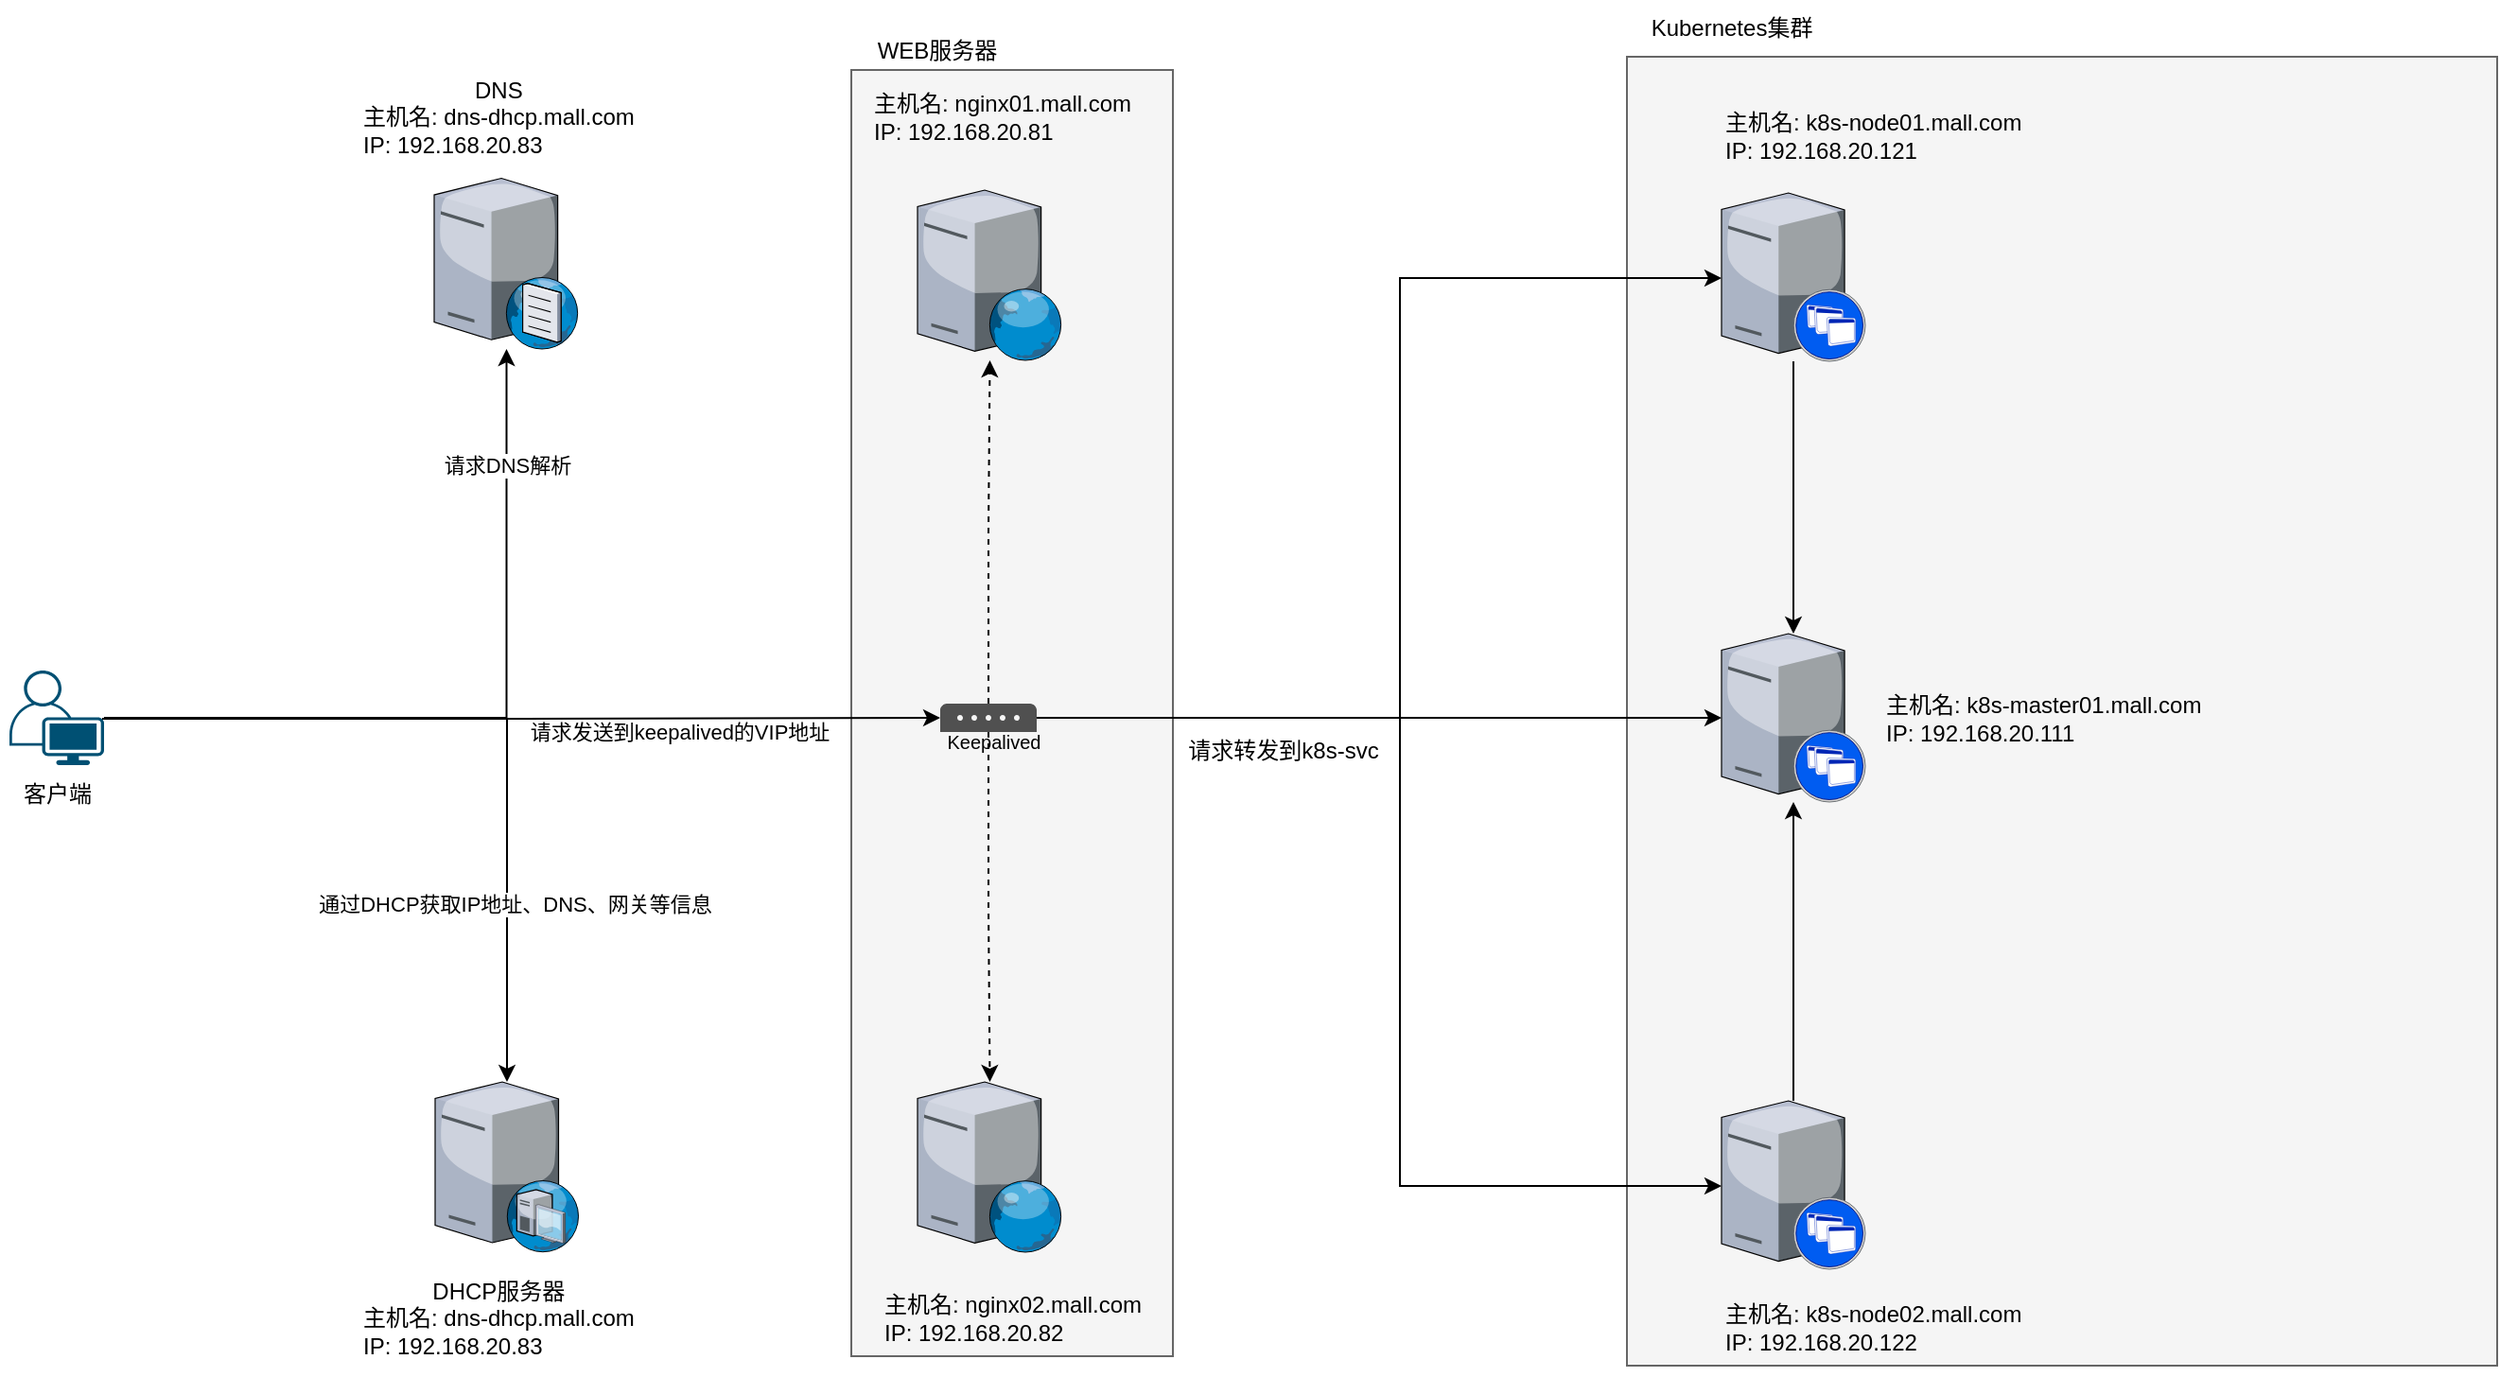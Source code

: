 <mxfile version="26.2.9">
  <diagram name="第 1 页" id="hsgv7myzvoSu3sDjRQEK">
    <mxGraphModel dx="1692" dy="1147" grid="1" gridSize="10" guides="1" tooltips="1" connect="1" arrows="1" fold="1" page="1" pageScale="1" pageWidth="827" pageHeight="1169" math="0" shadow="0">
      <root>
        <mxCell id="0" />
        <mxCell id="1" parent="0" />
        <mxCell id="jp0kO5IZLnnAff3FtfDi-16" value="" style="group" vertex="1" connectable="0" parent="1">
          <mxGeometry x="40" y="522.5" width="60" height="80" as="geometry" />
        </mxCell>
        <mxCell id="jp0kO5IZLnnAff3FtfDi-14" value="" style="points=[[0.35,0,0],[0.98,0.51,0],[1,0.71,0],[0.67,1,0],[0,0.795,0],[0,0.65,0]];verticalLabelPosition=bottom;sketch=0;html=1;verticalAlign=top;aspect=fixed;align=center;pointerEvents=1;shape=mxgraph.cisco19.user;fillColor=#005073;strokeColor=none;" vertex="1" parent="jp0kO5IZLnnAff3FtfDi-16">
          <mxGeometry x="5" width="50" height="50" as="geometry" />
        </mxCell>
        <mxCell id="jp0kO5IZLnnAff3FtfDi-15" value="客户端" style="text;html=1;align=center;verticalAlign=middle;resizable=0;points=[];autosize=1;strokeColor=none;fillColor=none;" vertex="1" parent="jp0kO5IZLnnAff3FtfDi-16">
          <mxGeometry y="50" width="60" height="30" as="geometry" />
        </mxCell>
        <mxCell id="jp0kO5IZLnnAff3FtfDi-34" style="edgeStyle=orthogonalEdgeStyle;rounded=0;orthogonalLoop=1;jettySize=auto;html=1;" edge="1" parent="1" source="jp0kO5IZLnnAff3FtfDi-14" target="jp0kO5IZLnnAff3FtfDi-39">
          <mxGeometry relative="1" as="geometry">
            <mxPoint x="301.692" y="390.032" as="targetPoint" />
          </mxGeometry>
        </mxCell>
        <mxCell id="jp0kO5IZLnnAff3FtfDi-43" value="请求DNS解析" style="edgeLabel;html=1;align=center;verticalAlign=middle;resizable=0;points=[];" vertex="1" connectable="0" parent="jp0kO5IZLnnAff3FtfDi-34">
          <mxGeometry x="0.702" relative="1" as="geometry">
            <mxPoint as="offset" />
          </mxGeometry>
        </mxCell>
        <mxCell id="jp0kO5IZLnnAff3FtfDi-41" style="edgeStyle=orthogonalEdgeStyle;rounded=0;orthogonalLoop=1;jettySize=auto;html=1;exitX=0.98;exitY=0.51;exitDx=0;exitDy=0;exitPerimeter=0;" edge="1" parent="1" source="jp0kO5IZLnnAff3FtfDi-14" target="jp0kO5IZLnnAff3FtfDi-38">
          <mxGeometry relative="1" as="geometry" />
        </mxCell>
        <mxCell id="jp0kO5IZLnnAff3FtfDi-44" value="通过DHCP获取IP地址、DNS、网关等信息" style="edgeLabel;html=1;align=center;verticalAlign=middle;resizable=0;points=[];" vertex="1" connectable="0" parent="jp0kO5IZLnnAff3FtfDi-41">
          <mxGeometry x="0.534" y="4" relative="1" as="geometry">
            <mxPoint as="offset" />
          </mxGeometry>
        </mxCell>
        <mxCell id="jp0kO5IZLnnAff3FtfDi-49" value="" style="group" vertex="1" connectable="0" parent="1">
          <mxGeometry x="230" y="210" width="550" height="680" as="geometry" />
        </mxCell>
        <mxCell id="jp0kO5IZLnnAff3FtfDi-65" value="" style="group" vertex="1" connectable="0" parent="jp0kO5IZLnnAff3FtfDi-49">
          <mxGeometry x="260" y="-30" width="170" height="710" as="geometry" />
        </mxCell>
        <mxCell id="jp0kO5IZLnnAff3FtfDi-62" value="&lt;div&gt;&lt;span style=&quot;background-color: transparent; color: light-dark(rgb(0, 0, 0), rgb(255, 255, 255));&quot;&gt;WEB服务器&lt;/span&gt;&lt;/div&gt;&lt;span style=&quot;text-align: left;&quot;&gt;&lt;/span&gt;" style="text;html=1;align=center;verticalAlign=middle;resizable=0;points=[];autosize=1;strokeColor=none;fillColor=none;" vertex="1" parent="jp0kO5IZLnnAff3FtfDi-65">
          <mxGeometry width="90" height="30" as="geometry" />
        </mxCell>
        <mxCell id="jp0kO5IZLnnAff3FtfDi-59" value="" style="whiteSpace=wrap;html=1;fillColor=#f5f5f5;fontColor=#333333;strokeColor=#666666;" vertex="1" parent="jp0kO5IZLnnAff3FtfDi-65">
          <mxGeometry y="25" width="170" height="680" as="geometry" />
        </mxCell>
        <mxCell id="jp0kO5IZLnnAff3FtfDi-3" value="" style="group" vertex="1" connectable="0" parent="jp0kO5IZLnnAff3FtfDi-49">
          <mxGeometry x="295" y="58.5" width="118.25" height="123" as="geometry" />
        </mxCell>
        <object label="" nginx01="" id="jp0kO5IZLnnAff3FtfDi-1">
          <mxCell style="verticalLabelPosition=bottom;sketch=0;aspect=fixed;html=1;verticalAlign=top;strokeColor=none;align=center;outlineConnect=0;shape=mxgraph.citrix.web_server;" vertex="1" parent="jp0kO5IZLnnAff3FtfDi-3">
            <mxGeometry width="76.5" height="90" as="geometry" />
          </mxCell>
        </object>
        <mxCell id="jp0kO5IZLnnAff3FtfDi-2" value="&lt;div style=&quot;text-align: center;&quot;&gt;&lt;span style=&quot;background-color: transparent; color: light-dark(rgb(0, 0, 0), rgb(255, 255, 255)); text-align: left;&quot;&gt;主机名: nginx01.mall.com&lt;/span&gt;&lt;br&gt;&lt;/div&gt;&lt;div&gt;IP: 192.168.20.81&lt;/div&gt;" style="text;html=1;align=left;verticalAlign=middle;resizable=0;points=[];autosize=1;strokeColor=none;fillColor=none;" vertex="1" parent="jp0kO5IZLnnAff3FtfDi-49">
          <mxGeometry x="270" width="160" height="40" as="geometry" />
        </mxCell>
        <mxCell id="jp0kO5IZLnnAff3FtfDi-48" value="" style="group" vertex="1" connectable="0" parent="jp0kO5IZLnnAff3FtfDi-49">
          <mxGeometry width="170" height="142.5" as="geometry" />
        </mxCell>
        <mxCell id="jp0kO5IZLnnAff3FtfDi-39" value="" style="verticalLabelPosition=bottom;sketch=0;aspect=fixed;html=1;verticalAlign=top;strokeColor=none;align=center;outlineConnect=0;shape=mxgraph.citrix.dns_server;" vertex="1" parent="jp0kO5IZLnnAff3FtfDi-48">
          <mxGeometry x="39.5" y="50" width="76.5" height="92.5" as="geometry" />
        </mxCell>
        <mxCell id="jp0kO5IZLnnAff3FtfDi-40" value="&lt;div style=&quot;text-align: center;&quot;&gt;&lt;span style=&quot;background-color: transparent; color: light-dark(rgb(0, 0, 0), rgb(255, 255, 255));&quot;&gt;DNS&lt;/span&gt;&lt;/div&gt;主机名: dns-dhcp.mall.com&lt;div&gt;IP: 192.168.20.83&lt;br&gt;&lt;/div&gt;" style="text;html=1;align=left;verticalAlign=middle;resizable=0;points=[];autosize=1;strokeColor=none;fillColor=none;" vertex="1" parent="jp0kO5IZLnnAff3FtfDi-48">
          <mxGeometry y="-10" width="170" height="60" as="geometry" />
        </mxCell>
        <mxCell id="jp0kO5IZLnnAff3FtfDi-33" value="&lt;font style=&quot;font-size: 10px;&quot;&gt;Keepalived&lt;/font&gt;" style="text;html=1;align=center;verticalAlign=middle;resizable=0;points=[];autosize=1;strokeColor=none;fillColor=none;fontColor=default;fontFamily=Helvetica;textDirection=ltr;" vertex="1" parent="jp0kO5IZLnnAff3FtfDi-49">
          <mxGeometry x="310" y="330" width="50" height="40" as="geometry" />
        </mxCell>
        <mxCell id="jp0kO5IZLnnAff3FtfDi-77" value="请求转发到k8s-svc" style="text;html=1;align=center;verticalAlign=middle;resizable=0;points=[];autosize=1;strokeColor=none;fillColor=none;" vertex="1" parent="jp0kO5IZLnnAff3FtfDi-49">
          <mxGeometry x="428" y="340" width="120" height="30" as="geometry" />
        </mxCell>
        <mxCell id="jp0kO5IZLnnAff3FtfDi-51" value="" style="group" vertex="1" connectable="0" parent="1">
          <mxGeometry x="230" y="740" width="413.25" height="155" as="geometry" />
        </mxCell>
        <mxCell id="jp0kO5IZLnnAff3FtfDi-4" value="" style="group" vertex="1" connectable="0" parent="jp0kO5IZLnnAff3FtfDi-51">
          <mxGeometry x="295" width="118.25" height="155" as="geometry" />
        </mxCell>
        <object label="" nginx01="" id="jp0kO5IZLnnAff3FtfDi-5">
          <mxCell style="verticalLabelPosition=bottom;sketch=0;aspect=fixed;html=1;verticalAlign=top;strokeColor=none;align=center;outlineConnect=0;shape=mxgraph.citrix.web_server;" vertex="1" parent="jp0kO5IZLnnAff3FtfDi-4">
            <mxGeometry width="76.5" height="90" as="geometry" />
          </mxCell>
        </object>
        <mxCell id="jp0kO5IZLnnAff3FtfDi-6" value="&lt;div&gt;&lt;span style=&quot;text-align: left; background-color: transparent; color: light-dark(rgb(0, 0, 0), rgb(255, 255, 255));&quot;&gt;主机名: nginx02.mall.com&lt;/span&gt;&lt;br&gt;&lt;/div&gt;&lt;div style=&quot;text-align: left;&quot;&gt;IP: 192.168.20.82&lt;/div&gt;" style="text;html=1;align=center;verticalAlign=middle;resizable=0;points=[];autosize=1;strokeColor=none;fillColor=none;" vertex="1" parent="jp0kO5IZLnnAff3FtfDi-4">
          <mxGeometry x="-29.75" y="105" width="160" height="40" as="geometry" />
        </mxCell>
        <mxCell id="jp0kO5IZLnnAff3FtfDi-50" value="" style="group" vertex="1" connectable="0" parent="jp0kO5IZLnnAff3FtfDi-51">
          <mxGeometry width="170" height="155" as="geometry" />
        </mxCell>
        <mxCell id="jp0kO5IZLnnAff3FtfDi-38" value="" style="verticalLabelPosition=bottom;sketch=0;aspect=fixed;html=1;verticalAlign=top;strokeColor=none;align=center;outlineConnect=0;shape=mxgraph.citrix.dhcp_server;" vertex="1" parent="jp0kO5IZLnnAff3FtfDi-50">
          <mxGeometry x="40" width="76" height="90" as="geometry" />
        </mxCell>
        <mxCell id="jp0kO5IZLnnAff3FtfDi-42" value="&lt;div style=&quot;text-align: center;&quot;&gt;&lt;span style=&quot;background-color: transparent; color: light-dark(rgb(0, 0, 0), rgb(255, 255, 255));&quot;&gt;DHCP服务器&lt;/span&gt;&lt;/div&gt;&lt;div style=&quot;text-align: center;&quot;&gt;&lt;span style=&quot;background-color: transparent; color: light-dark(rgb(0, 0, 0), rgb(255, 255, 255));&quot;&gt;主机名: dns-dhcp.mall.com&lt;/span&gt;&lt;/div&gt;&lt;div&gt;IP: 192.168.20.83&lt;/div&gt;" style="text;html=1;align=left;verticalAlign=middle;resizable=0;points=[];autosize=1;strokeColor=none;fillColor=none;" vertex="1" parent="jp0kO5IZLnnAff3FtfDi-50">
          <mxGeometry y="95" width="170" height="60" as="geometry" />
        </mxCell>
        <mxCell id="jp0kO5IZLnnAff3FtfDi-24" value="" style="sketch=0;pointerEvents=1;shadow=0;dashed=0;html=1;strokeColor=none;fillColor=#505050;labelPosition=center;verticalLabelPosition=bottom;verticalAlign=top;outlineConnect=0;align=center;shape=mxgraph.office.communications.voip_gateway;" vertex="1" parent="1">
          <mxGeometry x="537" y="540" width="51" height="15" as="geometry" />
        </mxCell>
        <mxCell id="jp0kO5IZLnnAff3FtfDi-37" style="edgeStyle=orthogonalEdgeStyle;rounded=0;orthogonalLoop=1;jettySize=auto;html=1;exitX=0.98;exitY=0.51;exitDx=0;exitDy=0;exitPerimeter=0;" edge="1" parent="1" source="jp0kO5IZLnnAff3FtfDi-14" target="jp0kO5IZLnnAff3FtfDi-24">
          <mxGeometry relative="1" as="geometry" />
        </mxCell>
        <mxCell id="jp0kO5IZLnnAff3FtfDi-47" value="请求发送到keepalived的VIP地址" style="edgeLabel;html=1;align=center;verticalAlign=middle;resizable=0;points=[];" vertex="1" connectable="0" parent="jp0kO5IZLnnAff3FtfDi-37">
          <mxGeometry x="0.144" y="-1" relative="1" as="geometry">
            <mxPoint x="52" y="6" as="offset" />
          </mxGeometry>
        </mxCell>
        <mxCell id="jp0kO5IZLnnAff3FtfDi-27" style="edgeStyle=orthogonalEdgeStyle;rounded=0;orthogonalLoop=1;jettySize=auto;html=1;dashed=1;" edge="1" parent="1" source="jp0kO5IZLnnAff3FtfDi-24" target="jp0kO5IZLnnAff3FtfDi-1">
          <mxGeometry relative="1" as="geometry" />
        </mxCell>
        <mxCell id="jp0kO5IZLnnAff3FtfDi-29" style="edgeStyle=orthogonalEdgeStyle;rounded=0;orthogonalLoop=1;jettySize=auto;html=1;strokeColor=default;dashed=1;" edge="1" parent="1" source="jp0kO5IZLnnAff3FtfDi-24" target="jp0kO5IZLnnAff3FtfDi-5">
          <mxGeometry relative="1" as="geometry">
            <mxPoint x="563.3" y="555" as="targetPoint" />
          </mxGeometry>
        </mxCell>
        <mxCell id="jp0kO5IZLnnAff3FtfDi-76" value="" style="group" vertex="1" connectable="0" parent="1">
          <mxGeometry x="900" y="168" width="460" height="722" as="geometry" />
        </mxCell>
        <mxCell id="jp0kO5IZLnnAff3FtfDi-57" value="" style="whiteSpace=wrap;html=1;fillColor=#f5f5f5;fontColor=#333333;strokeColor=#666666;" vertex="1" parent="jp0kO5IZLnnAff3FtfDi-76">
          <mxGeometry y="30" width="460" height="692" as="geometry" />
        </mxCell>
        <mxCell id="jp0kO5IZLnnAff3FtfDi-68" style="edgeStyle=orthogonalEdgeStyle;rounded=0;orthogonalLoop=1;jettySize=auto;html=1;" edge="1" parent="jp0kO5IZLnnAff3FtfDi-76" source="jp0kO5IZLnnAff3FtfDi-52" target="jp0kO5IZLnnAff3FtfDi-53">
          <mxGeometry relative="1" as="geometry" />
        </mxCell>
        <mxCell id="jp0kO5IZLnnAff3FtfDi-52" value="" style="verticalLabelPosition=bottom;sketch=0;aspect=fixed;html=1;verticalAlign=top;strokeColor=none;align=center;outlineConnect=0;shape=mxgraph.citrix.xenapp_server;" vertex="1" parent="jp0kO5IZLnnAff3FtfDi-76">
          <mxGeometry x="50" y="102" width="76" height="89" as="geometry" />
        </mxCell>
        <mxCell id="jp0kO5IZLnnAff3FtfDi-53" value="" style="verticalLabelPosition=bottom;sketch=0;aspect=fixed;html=1;verticalAlign=top;strokeColor=none;align=center;outlineConnect=0;shape=mxgraph.citrix.xenapp_server;" vertex="1" parent="jp0kO5IZLnnAff3FtfDi-76">
          <mxGeometry x="50" y="335" width="76" height="89" as="geometry" />
        </mxCell>
        <mxCell id="jp0kO5IZLnnAff3FtfDi-69" style="edgeStyle=orthogonalEdgeStyle;rounded=0;orthogonalLoop=1;jettySize=auto;html=1;" edge="1" parent="jp0kO5IZLnnAff3FtfDi-76" source="jp0kO5IZLnnAff3FtfDi-54" target="jp0kO5IZLnnAff3FtfDi-53">
          <mxGeometry relative="1" as="geometry" />
        </mxCell>
        <mxCell id="jp0kO5IZLnnAff3FtfDi-54" value="" style="verticalLabelPosition=bottom;sketch=0;aspect=fixed;html=1;verticalAlign=top;strokeColor=none;align=center;outlineConnect=0;shape=mxgraph.citrix.xenapp_server;" vertex="1" parent="jp0kO5IZLnnAff3FtfDi-76">
          <mxGeometry x="50" y="582" width="76" height="89" as="geometry" />
        </mxCell>
        <mxCell id="jp0kO5IZLnnAff3FtfDi-55" value="&lt;div style=&quot;text-align: center;&quot;&gt;&lt;span style=&quot;background-color: transparent; color: light-dark(rgb(0, 0, 0), rgb(255, 255, 255)); text-align: left;&quot;&gt;主机名: k8s-node01.mall.com&lt;/span&gt;&lt;br&gt;&lt;/div&gt;&lt;div&gt;IP: 192.168.20.121&lt;/div&gt;" style="text;html=1;align=left;verticalAlign=middle;resizable=0;points=[];autosize=1;strokeColor=none;fillColor=none;" vertex="1" parent="jp0kO5IZLnnAff3FtfDi-76">
          <mxGeometry x="50" y="52" width="180" height="40" as="geometry" />
        </mxCell>
        <mxCell id="jp0kO5IZLnnAff3FtfDi-56" value="&lt;div style=&quot;text-align: center;&quot;&gt;&lt;span style=&quot;background-color: transparent; color: light-dark(rgb(0, 0, 0), rgb(255, 255, 255)); text-align: left;&quot;&gt;主机名: k8s-master01.mall.com&lt;/span&gt;&lt;br&gt;&lt;/div&gt;&lt;div&gt;IP: 192.168.20.111&lt;/div&gt;" style="text;html=1;align=left;verticalAlign=middle;resizable=0;points=[];autosize=1;strokeColor=none;fillColor=none;" vertex="1" parent="jp0kO5IZLnnAff3FtfDi-76">
          <mxGeometry x="135" y="359.5" width="190" height="40" as="geometry" />
        </mxCell>
        <mxCell id="jp0kO5IZLnnAff3FtfDi-58" value="Kubernetes集群" style="text;html=1;align=center;verticalAlign=middle;resizable=0;points=[];autosize=1;strokeColor=none;fillColor=none;" vertex="1" parent="jp0kO5IZLnnAff3FtfDi-76">
          <mxGeometry width="110" height="30" as="geometry" />
        </mxCell>
        <mxCell id="jp0kO5IZLnnAff3FtfDi-67" value="&lt;div style=&quot;text-align: center;&quot;&gt;&lt;span style=&quot;background-color: transparent; color: light-dark(rgb(0, 0, 0), rgb(255, 255, 255)); text-align: left;&quot;&gt;主机名: k8s-node02.mall.com&lt;/span&gt;&lt;br&gt;&lt;/div&gt;&lt;div&gt;IP: 192.168.20.122&lt;/div&gt;" style="text;html=1;align=left;verticalAlign=middle;resizable=0;points=[];autosize=1;strokeColor=none;fillColor=none;" vertex="1" parent="jp0kO5IZLnnAff3FtfDi-76">
          <mxGeometry x="50" y="682" width="180" height="40" as="geometry" />
        </mxCell>
        <mxCell id="jp0kO5IZLnnAff3FtfDi-73" style="edgeStyle=orthogonalEdgeStyle;rounded=0;orthogonalLoop=1;jettySize=auto;html=1;" edge="1" parent="1" source="jp0kO5IZLnnAff3FtfDi-24" target="jp0kO5IZLnnAff3FtfDi-52">
          <mxGeometry relative="1" as="geometry">
            <Array as="points">
              <mxPoint x="780" y="548" />
              <mxPoint x="780" y="315" />
            </Array>
          </mxGeometry>
        </mxCell>
        <mxCell id="jp0kO5IZLnnAff3FtfDi-75" style="edgeStyle=orthogonalEdgeStyle;rounded=0;orthogonalLoop=1;jettySize=auto;html=1;" edge="1" parent="1" source="jp0kO5IZLnnAff3FtfDi-24" target="jp0kO5IZLnnAff3FtfDi-54">
          <mxGeometry relative="1" as="geometry">
            <Array as="points">
              <mxPoint x="780" y="548" />
              <mxPoint x="780" y="795" />
            </Array>
          </mxGeometry>
        </mxCell>
        <mxCell id="jp0kO5IZLnnAff3FtfDi-74" style="edgeStyle=orthogonalEdgeStyle;rounded=0;orthogonalLoop=1;jettySize=auto;html=1;" edge="1" parent="1" source="jp0kO5IZLnnAff3FtfDi-24" target="jp0kO5IZLnnAff3FtfDi-53">
          <mxGeometry relative="1" as="geometry" />
        </mxCell>
      </root>
    </mxGraphModel>
  </diagram>
</mxfile>
